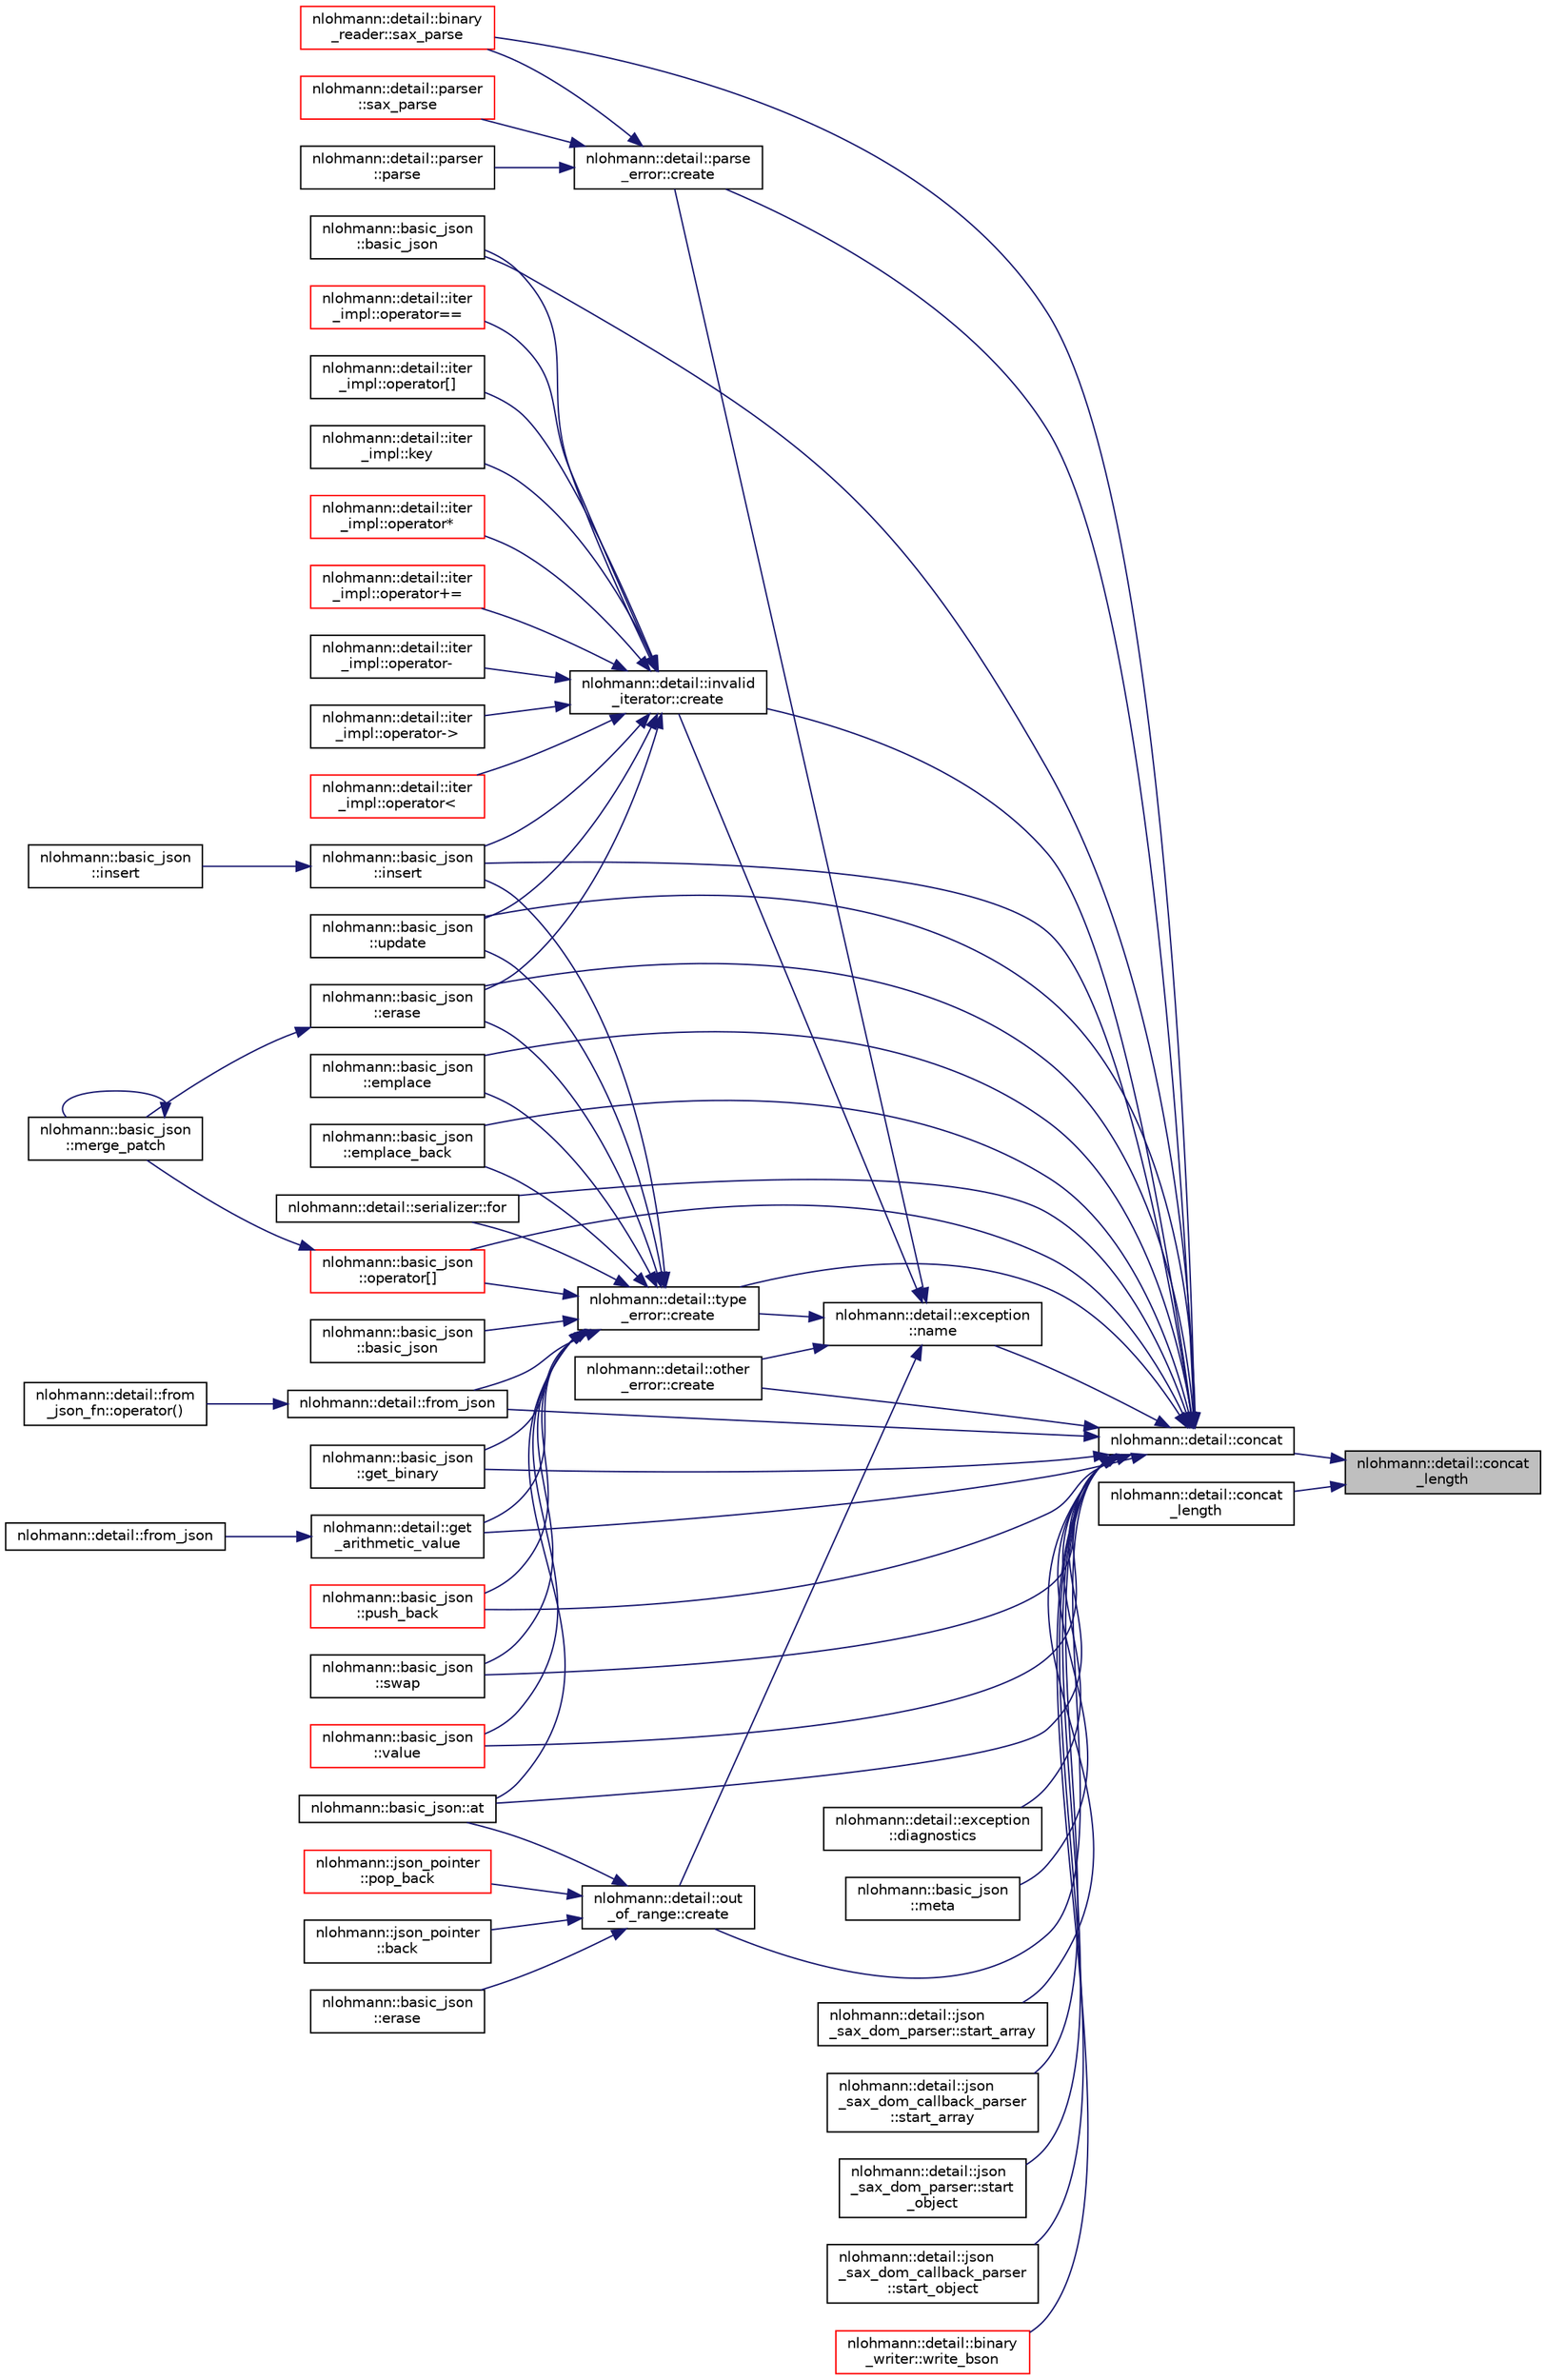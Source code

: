 digraph "nlohmann::detail::concat_length"
{
 // LATEX_PDF_SIZE
  edge [fontname="Helvetica",fontsize="10",labelfontname="Helvetica",labelfontsize="10"];
  node [fontname="Helvetica",fontsize="10",shape=record];
  rankdir="RL";
  Node1 [label="nlohmann::detail::concat\l_length",height=0.2,width=0.4,color="black", fillcolor="grey75", style="filled", fontcolor="black",tooltip=" "];
  Node1 -> Node2 [dir="back",color="midnightblue",fontsize="10",style="solid",fontname="Helvetica"];
  Node2 [label="nlohmann::detail::concat",height=0.2,width=0.4,color="black", fillcolor="white", style="filled",URL="$namespacenlohmann_1_1detail.html#a988ba5d6c0412dff629c6f6d6d226fb0",tooltip=" "];
  Node2 -> Node3 [dir="back",color="midnightblue",fontsize="10",style="solid",fontname="Helvetica"];
  Node3 [label="nlohmann::basic_json::at",height=0.2,width=0.4,color="black", fillcolor="white", style="filled",URL="$classnlohmann_1_1basic__json.html#a52b18a5b7e68652c65b070900c438c6e",tooltip="access specified array element with bounds checking"];
  Node2 -> Node4 [dir="back",color="midnightblue",fontsize="10",style="solid",fontname="Helvetica"];
  Node4 [label="nlohmann::basic_json\l::basic_json",height=0.2,width=0.4,color="black", fillcolor="white", style="filled",URL="$classnlohmann_1_1basic__json.html#a23e540f473d32f1cf5d3243ea3ad495e",tooltip="construct a JSON container given an iterator range"];
  Node2 -> Node5 [dir="back",color="midnightblue",fontsize="10",style="solid",fontname="Helvetica"];
  Node5 [label="nlohmann::detail::parse\l_error::create",height=0.2,width=0.4,color="black", fillcolor="white", style="filled",URL="$classnlohmann_1_1detail_1_1parse__error.html#a33f7191c381cb7220ea7245d90aded7f",tooltip="create a parse error exception"];
  Node5 -> Node6 [dir="back",color="midnightblue",fontsize="10",style="solid",fontname="Helvetica"];
  Node6 [label="nlohmann::detail::parser\l::parse",height=0.2,width=0.4,color="black", fillcolor="white", style="filled",URL="$classnlohmann_1_1detail_1_1parser.html#a75fb9145ea85f1ad9cc14f61981e1111",tooltip="public parser interface"];
  Node5 -> Node7 [dir="back",color="midnightblue",fontsize="10",style="solid",fontname="Helvetica"];
  Node7 [label="nlohmann::detail::binary\l_reader::sax_parse",height=0.2,width=0.4,color="red", fillcolor="white", style="filled",URL="$classnlohmann_1_1detail_1_1binary__reader.html#ab4afd9ee276bbb15a0f898061aad94dd",tooltip=" "];
  Node5 -> Node19 [dir="back",color="midnightblue",fontsize="10",style="solid",fontname="Helvetica"];
  Node19 [label="nlohmann::detail::parser\l::sax_parse",height=0.2,width=0.4,color="red", fillcolor="white", style="filled",URL="$classnlohmann_1_1detail_1_1parser.html#a073b8313a5194aac3a7d5da0d935788c",tooltip=" "];
  Node2 -> Node21 [dir="back",color="midnightblue",fontsize="10",style="solid",fontname="Helvetica"];
  Node21 [label="nlohmann::detail::invalid\l_iterator::create",height=0.2,width=0.4,color="black", fillcolor="white", style="filled",URL="$classnlohmann_1_1detail_1_1invalid__iterator.html#af6e8410249ce3252f5e7294cd4ef0a28",tooltip=" "];
  Node21 -> Node4 [dir="back",color="midnightblue",fontsize="10",style="solid",fontname="Helvetica"];
  Node21 -> Node22 [dir="back",color="midnightblue",fontsize="10",style="solid",fontname="Helvetica"];
  Node22 [label="nlohmann::basic_json\l::erase",height=0.2,width=0.4,color="black", fillcolor="white", style="filled",URL="$classnlohmann_1_1basic__json.html#a494632b69bbe1d0153d3bedad0901b8e",tooltip="remove element given an iterator"];
  Node22 -> Node23 [dir="back",color="midnightblue",fontsize="10",style="solid",fontname="Helvetica"];
  Node23 [label="nlohmann::basic_json\l::merge_patch",height=0.2,width=0.4,color="black", fillcolor="white", style="filled",URL="$classnlohmann_1_1basic__json.html#a844a77cb154752d12118f10af26d54cb",tooltip="applies a JSON Merge Patch"];
  Node23 -> Node23 [dir="back",color="midnightblue",fontsize="10",style="solid",fontname="Helvetica"];
  Node21 -> Node24 [dir="back",color="midnightblue",fontsize="10",style="solid",fontname="Helvetica"];
  Node24 [label="nlohmann::basic_json\l::insert",height=0.2,width=0.4,color="black", fillcolor="white", style="filled",URL="$classnlohmann_1_1basic__json.html#aeb86e8478e20d95970a8b61ff01dce3b",tooltip="inserts element into array"];
  Node24 -> Node25 [dir="back",color="midnightblue",fontsize="10",style="solid",fontname="Helvetica"];
  Node25 [label="nlohmann::basic_json\l::insert",height=0.2,width=0.4,color="black", fillcolor="white", style="filled",URL="$classnlohmann_1_1basic__json.html#a9c5b9de8a4a759861cb600b38a6c81b1",tooltip="inserts element into array"];
  Node21 -> Node26 [dir="back",color="midnightblue",fontsize="10",style="solid",fontname="Helvetica"];
  Node26 [label="nlohmann::detail::iter\l_impl::key",height=0.2,width=0.4,color="black", fillcolor="white", style="filled",URL="$classnlohmann_1_1detail_1_1iter__impl.html#a9aa08ccaf6e80f7bd9513c0d054efb64",tooltip="return the key of an object iterator"];
  Node21 -> Node27 [dir="back",color="midnightblue",fontsize="10",style="solid",fontname="Helvetica"];
  Node27 [label="nlohmann::detail::iter\l_impl::operator*",height=0.2,width=0.4,color="red", fillcolor="white", style="filled",URL="$classnlohmann_1_1detail_1_1iter__impl.html#a5ca57856d9bba54a5fc51cee891de827",tooltip="return a reference to the value pointed to by the iterator"];
  Node21 -> Node29 [dir="back",color="midnightblue",fontsize="10",style="solid",fontname="Helvetica"];
  Node29 [label="nlohmann::detail::iter\l_impl::operator+=",height=0.2,width=0.4,color="red", fillcolor="white", style="filled",URL="$classnlohmann_1_1detail_1_1iter__impl.html#ae576098902fa32c109d9d036d30e0cd7",tooltip="add to iterator"];
  Node21 -> Node31 [dir="back",color="midnightblue",fontsize="10",style="solid",fontname="Helvetica"];
  Node31 [label="nlohmann::detail::iter\l_impl::operator-",height=0.2,width=0.4,color="black", fillcolor="white", style="filled",URL="$classnlohmann_1_1detail_1_1iter__impl.html#a49bf3e708a9c1c88c415011735962d06",tooltip="return difference"];
  Node21 -> Node32 [dir="back",color="midnightblue",fontsize="10",style="solid",fontname="Helvetica"];
  Node32 [label="nlohmann::detail::iter\l_impl::operator-\>",height=0.2,width=0.4,color="black", fillcolor="white", style="filled",URL="$classnlohmann_1_1detail_1_1iter__impl.html#a6da3d2b34528aff328f3dcb513076dec",tooltip="dereference the iterator"];
  Node21 -> Node33 [dir="back",color="midnightblue",fontsize="10",style="solid",fontname="Helvetica"];
  Node33 [label="nlohmann::detail::iter\l_impl::operator\<",height=0.2,width=0.4,color="red", fillcolor="white", style="filled",URL="$classnlohmann_1_1detail_1_1iter__impl.html#a0d14cd76203e00bdcef6a64a5d055cc7",tooltip="comparison: smaller"];
  Node21 -> Node35 [dir="back",color="midnightblue",fontsize="10",style="solid",fontname="Helvetica"];
  Node35 [label="nlohmann::detail::iter\l_impl::operator==",height=0.2,width=0.4,color="red", fillcolor="white", style="filled",URL="$classnlohmann_1_1detail_1_1iter__impl.html#aaddab83c2b4023cb0f0fdbc757c54f65",tooltip="comparison: equal"];
  Node21 -> Node37 [dir="back",color="midnightblue",fontsize="10",style="solid",fontname="Helvetica"];
  Node37 [label="nlohmann::detail::iter\l_impl::operator[]",height=0.2,width=0.4,color="black", fillcolor="white", style="filled",URL="$classnlohmann_1_1detail_1_1iter__impl.html#ac0b9276f1102ed4b9cd3f5f56287e3ce",tooltip="access to successor"];
  Node21 -> Node38 [dir="back",color="midnightblue",fontsize="10",style="solid",fontname="Helvetica"];
  Node38 [label="nlohmann::basic_json\l::update",height=0.2,width=0.4,color="black", fillcolor="white", style="filled",URL="$classnlohmann_1_1basic__json.html#a4fd9b1d17f9636dec1a33344a09d2651",tooltip="updates a JSON object from another object, overwriting existing keys"];
  Node2 -> Node39 [dir="back",color="midnightblue",fontsize="10",style="solid",fontname="Helvetica"];
  Node39 [label="nlohmann::detail::type\l_error::create",height=0.2,width=0.4,color="black", fillcolor="white", style="filled",URL="$classnlohmann_1_1detail_1_1type__error.html#a297461f501f827c740487a14e920a13d",tooltip=" "];
  Node39 -> Node3 [dir="back",color="midnightblue",fontsize="10",style="solid",fontname="Helvetica"];
  Node39 -> Node40 [dir="back",color="midnightblue",fontsize="10",style="solid",fontname="Helvetica"];
  Node40 [label="nlohmann::basic_json\l::basic_json",height=0.2,width=0.4,color="black", fillcolor="white", style="filled",URL="$classnlohmann_1_1basic__json.html#aeac617faf3448d6d2cb33a020be01d37",tooltip="create a container (array or object) from an initializer list"];
  Node39 -> Node41 [dir="back",color="midnightblue",fontsize="10",style="solid",fontname="Helvetica"];
  Node41 [label="nlohmann::basic_json\l::emplace",height=0.2,width=0.4,color="black", fillcolor="white", style="filled",URL="$classnlohmann_1_1basic__json.html#af244c096197a233edba4c83200ae66ac",tooltip="add an object to an object if key does not exist"];
  Node39 -> Node42 [dir="back",color="midnightblue",fontsize="10",style="solid",fontname="Helvetica"];
  Node42 [label="nlohmann::basic_json\l::emplace_back",height=0.2,width=0.4,color="black", fillcolor="white", style="filled",URL="$classnlohmann_1_1basic__json.html#a15c0a5db4fb12d49433801bbe6436bfb",tooltip="add an object to an array"];
  Node39 -> Node22 [dir="back",color="midnightblue",fontsize="10",style="solid",fontname="Helvetica"];
  Node39 -> Node43 [dir="back",color="midnightblue",fontsize="10",style="solid",fontname="Helvetica"];
  Node43 [label="nlohmann::detail::serializer::for",height=0.2,width=0.4,color="black", fillcolor="white", style="filled",URL="$classnlohmann_1_1detail_1_1serializer.html#ab14b8ec1f8102aa4c7e3c349f317654e",tooltip=" "];
  Node39 -> Node44 [dir="back",color="midnightblue",fontsize="10",style="solid",fontname="Helvetica"];
  Node44 [label="nlohmann::detail::from_json",height=0.2,width=0.4,color="black", fillcolor="white", style="filled",URL="$namespacenlohmann_1_1detail.html#a1f0395aad0fe853a4539288749d3a603",tooltip=" "];
  Node44 -> Node45 [dir="back",color="midnightblue",fontsize="10",style="solid",fontname="Helvetica"];
  Node45 [label="nlohmann::detail::from\l_json_fn::operator()",height=0.2,width=0.4,color="black", fillcolor="white", style="filled",URL="$structnlohmann_1_1detail_1_1from__json__fn.html#a4ab8572670a673d64b783589cf658270",tooltip=" "];
  Node39 -> Node46 [dir="back",color="midnightblue",fontsize="10",style="solid",fontname="Helvetica"];
  Node46 [label="nlohmann::detail::get\l_arithmetic_value",height=0.2,width=0.4,color="black", fillcolor="white", style="filled",URL="$namespacenlohmann_1_1detail.html#a85955b9c6dd31846e4b8e891f78614b6",tooltip=" "];
  Node46 -> Node47 [dir="back",color="midnightblue",fontsize="10",style="solid",fontname="Helvetica"];
  Node47 [label="nlohmann::detail::from_json",height=0.2,width=0.4,color="black", fillcolor="white", style="filled",URL="$namespacenlohmann_1_1detail.html#a7cb5dd7d46a60e65f9a8e0873b3f7dd8",tooltip=" "];
  Node39 -> Node48 [dir="back",color="midnightblue",fontsize="10",style="solid",fontname="Helvetica"];
  Node48 [label="nlohmann::basic_json\l::get_binary",height=0.2,width=0.4,color="black", fillcolor="white", style="filled",URL="$classnlohmann_1_1basic__json.html#a23c2e02101cc62e1aec1d6ddaef0e340",tooltip="get a binary value"];
  Node39 -> Node24 [dir="back",color="midnightblue",fontsize="10",style="solid",fontname="Helvetica"];
  Node39 -> Node49 [dir="back",color="midnightblue",fontsize="10",style="solid",fontname="Helvetica"];
  Node49 [label="nlohmann::basic_json\l::operator[]",height=0.2,width=0.4,color="red", fillcolor="white", style="filled",URL="$classnlohmann_1_1basic__json.html#a9ea67fc1ef0ccc42e1d5388fe0416ae5",tooltip="access specified array element"];
  Node49 -> Node23 [dir="back",color="midnightblue",fontsize="10",style="solid",fontname="Helvetica"];
  Node39 -> Node51 [dir="back",color="midnightblue",fontsize="10",style="solid",fontname="Helvetica"];
  Node51 [label="nlohmann::basic_json\l::push_back",height=0.2,width=0.4,color="red", fillcolor="white", style="filled",URL="$classnlohmann_1_1basic__json.html#a3405d38087e13994a5a4556065b0be6d",tooltip="add an object to an array"];
  Node39 -> Node62 [dir="back",color="midnightblue",fontsize="10",style="solid",fontname="Helvetica"];
  Node62 [label="nlohmann::basic_json\l::swap",height=0.2,width=0.4,color="black", fillcolor="white", style="filled",URL="$classnlohmann_1_1basic__json.html#a76126242de262f6d38cadda19e0d13e1",tooltip="exchanges the values"];
  Node39 -> Node38 [dir="back",color="midnightblue",fontsize="10",style="solid",fontname="Helvetica"];
  Node39 -> Node63 [dir="back",color="midnightblue",fontsize="10",style="solid",fontname="Helvetica"];
  Node63 [label="nlohmann::basic_json\l::value",height=0.2,width=0.4,color="red", fillcolor="white", style="filled",URL="$classnlohmann_1_1basic__json.html#ae7e99d4a3aab802d015f033b126ebef3",tooltip="access specified object element with default value"];
  Node2 -> Node66 [dir="back",color="midnightblue",fontsize="10",style="solid",fontname="Helvetica"];
  Node66 [label="nlohmann::detail::out\l_of_range::create",height=0.2,width=0.4,color="black", fillcolor="white", style="filled",URL="$classnlohmann_1_1detail_1_1out__of__range.html#a4c0af7bdbf4f20e0812900639829028e",tooltip=" "];
  Node66 -> Node3 [dir="back",color="midnightblue",fontsize="10",style="solid",fontname="Helvetica"];
  Node66 -> Node67 [dir="back",color="midnightblue",fontsize="10",style="solid",fontname="Helvetica"];
  Node67 [label="nlohmann::json_pointer\l::back",height=0.2,width=0.4,color="black", fillcolor="white", style="filled",URL="$classnlohmann_1_1json__pointer.html#abbc006b3be9df020d85bd3c645080bca",tooltip="return last reference token"];
  Node66 -> Node68 [dir="back",color="midnightblue",fontsize="10",style="solid",fontname="Helvetica"];
  Node68 [label="nlohmann::basic_json\l::erase",height=0.2,width=0.4,color="black", fillcolor="white", style="filled",URL="$classnlohmann_1_1basic__json.html#a221b943d3228488c14225e55f726cc26",tooltip="remove element from a JSON array given an index"];
  Node66 -> Node69 [dir="back",color="midnightblue",fontsize="10",style="solid",fontname="Helvetica"];
  Node69 [label="nlohmann::json_pointer\l::pop_back",height=0.2,width=0.4,color="red", fillcolor="white", style="filled",URL="$classnlohmann_1_1json__pointer.html#a23ec0f3f5d976a81cf387287375be57e",tooltip="remove last reference token"];
  Node2 -> Node71 [dir="back",color="midnightblue",fontsize="10",style="solid",fontname="Helvetica"];
  Node71 [label="nlohmann::detail::other\l_error::create",height=0.2,width=0.4,color="black", fillcolor="white", style="filled",URL="$classnlohmann_1_1detail_1_1other__error.html#a4ea29b55f963ecc3ee7ddda7c731a9b1",tooltip=" "];
  Node2 -> Node72 [dir="back",color="midnightblue",fontsize="10",style="solid",fontname="Helvetica"];
  Node72 [label="nlohmann::detail::exception\l::diagnostics",height=0.2,width=0.4,color="black", fillcolor="white", style="filled",URL="$classnlohmann_1_1detail_1_1exception.html#a9f8f89e64fc50d8840e35a5e1c154f73",tooltip=" "];
  Node2 -> Node41 [dir="back",color="midnightblue",fontsize="10",style="solid",fontname="Helvetica"];
  Node2 -> Node42 [dir="back",color="midnightblue",fontsize="10",style="solid",fontname="Helvetica"];
  Node2 -> Node22 [dir="back",color="midnightblue",fontsize="10",style="solid",fontname="Helvetica"];
  Node2 -> Node43 [dir="back",color="midnightblue",fontsize="10",style="solid",fontname="Helvetica"];
  Node2 -> Node44 [dir="back",color="midnightblue",fontsize="10",style="solid",fontname="Helvetica"];
  Node2 -> Node46 [dir="back",color="midnightblue",fontsize="10",style="solid",fontname="Helvetica"];
  Node2 -> Node48 [dir="back",color="midnightblue",fontsize="10",style="solid",fontname="Helvetica"];
  Node2 -> Node24 [dir="back",color="midnightblue",fontsize="10",style="solid",fontname="Helvetica"];
  Node2 -> Node73 [dir="back",color="midnightblue",fontsize="10",style="solid",fontname="Helvetica"];
  Node73 [label="nlohmann::basic_json\l::meta",height=0.2,width=0.4,color="black", fillcolor="white", style="filled",URL="$classnlohmann_1_1basic__json.html#a351b4f65014f6c2b8b2832847d44bbd7",tooltip="returns version information on the library"];
  Node2 -> Node74 [dir="back",color="midnightblue",fontsize="10",style="solid",fontname="Helvetica"];
  Node74 [label="nlohmann::detail::exception\l::name",height=0.2,width=0.4,color="black", fillcolor="white", style="filled",URL="$classnlohmann_1_1detail_1_1exception.html#abf41a7e9178356314082284e6cfea278",tooltip=" "];
  Node74 -> Node5 [dir="back",color="midnightblue",fontsize="10",style="solid",fontname="Helvetica"];
  Node74 -> Node21 [dir="back",color="midnightblue",fontsize="10",style="solid",fontname="Helvetica"];
  Node74 -> Node39 [dir="back",color="midnightblue",fontsize="10",style="solid",fontname="Helvetica"];
  Node74 -> Node66 [dir="back",color="midnightblue",fontsize="10",style="solid",fontname="Helvetica"];
  Node74 -> Node71 [dir="back",color="midnightblue",fontsize="10",style="solid",fontname="Helvetica"];
  Node2 -> Node49 [dir="back",color="midnightblue",fontsize="10",style="solid",fontname="Helvetica"];
  Node2 -> Node51 [dir="back",color="midnightblue",fontsize="10",style="solid",fontname="Helvetica"];
  Node2 -> Node7 [dir="back",color="midnightblue",fontsize="10",style="solid",fontname="Helvetica"];
  Node2 -> Node75 [dir="back",color="midnightblue",fontsize="10",style="solid",fontname="Helvetica"];
  Node75 [label="nlohmann::detail::json\l_sax_dom_parser::start_array",height=0.2,width=0.4,color="black", fillcolor="white", style="filled",URL="$classnlohmann_1_1detail_1_1json__sax__dom__parser.html#a056b895d011efaf48ea096c024aca0d4",tooltip=" "];
  Node2 -> Node76 [dir="back",color="midnightblue",fontsize="10",style="solid",fontname="Helvetica"];
  Node76 [label="nlohmann::detail::json\l_sax_dom_callback_parser\l::start_array",height=0.2,width=0.4,color="black", fillcolor="white", style="filled",URL="$classnlohmann_1_1detail_1_1json__sax__dom__callback__parser.html#a5255b98ba8282e3625968f91cff9d3d0",tooltip=" "];
  Node2 -> Node77 [dir="back",color="midnightblue",fontsize="10",style="solid",fontname="Helvetica"];
  Node77 [label="nlohmann::detail::json\l_sax_dom_parser::start\l_object",height=0.2,width=0.4,color="black", fillcolor="white", style="filled",URL="$classnlohmann_1_1detail_1_1json__sax__dom__parser.html#a9929b4cc92d471c49bd0a92802629f90",tooltip=" "];
  Node2 -> Node78 [dir="back",color="midnightblue",fontsize="10",style="solid",fontname="Helvetica"];
  Node78 [label="nlohmann::detail::json\l_sax_dom_callback_parser\l::start_object",height=0.2,width=0.4,color="black", fillcolor="white", style="filled",URL="$classnlohmann_1_1detail_1_1json__sax__dom__callback__parser.html#a040e60243cc7c18a6078c6b83cdb4a81",tooltip=" "];
  Node2 -> Node62 [dir="back",color="midnightblue",fontsize="10",style="solid",fontname="Helvetica"];
  Node2 -> Node38 [dir="back",color="midnightblue",fontsize="10",style="solid",fontname="Helvetica"];
  Node2 -> Node63 [dir="back",color="midnightblue",fontsize="10",style="solid",fontname="Helvetica"];
  Node2 -> Node79 [dir="back",color="midnightblue",fontsize="10",style="solid",fontname="Helvetica"];
  Node79 [label="nlohmann::detail::binary\l_writer::write_bson",height=0.2,width=0.4,color="red", fillcolor="white", style="filled",URL="$classnlohmann_1_1detail_1_1binary__writer.html#a9ffc566db5219b473762462234b47db9",tooltip=" "];
  Node1 -> Node81 [dir="back",color="midnightblue",fontsize="10",style="solid",fontname="Helvetica"];
  Node81 [label="nlohmann::detail::concat\l_length",height=0.2,width=0.4,color="black", fillcolor="white", style="filled",URL="$namespacenlohmann_1_1detail.html#acfb7b73ec9f31ff7233ce33bfa1fa312",tooltip=" "];
}
